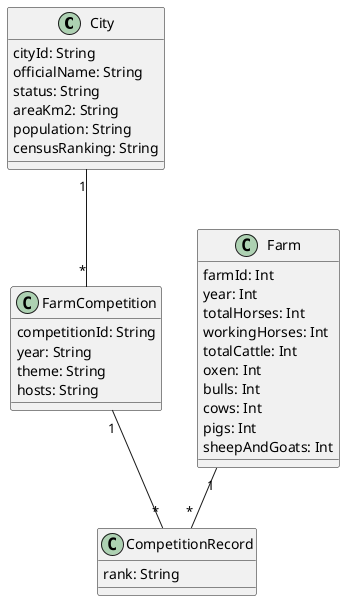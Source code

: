 @startuml "Farm"


class City{
  cityId: String
  officialName: String
  status: String
  areaKm2: String
  population: String
  censusRanking: String
}

class Farm{
  farmId: Int
  year: Int
  totalHorses: Int
  workingHorses: Int
  totalCattle: Int
  oxen: Int
  bulls: Int
  cows: Int
  pigs: Int
  sheepAndGoats: Int
}

class FarmCompetition{
  competitionId: String
  year: String
  theme: String
  hosts: String
}

class CompetitionRecord{
  rank: String
}



City "1" -- "*" FarmCompetition

Farm "1" -- "*" CompetitionRecord

FarmCompetition "1" -- "*" CompetitionRecord


@enduml